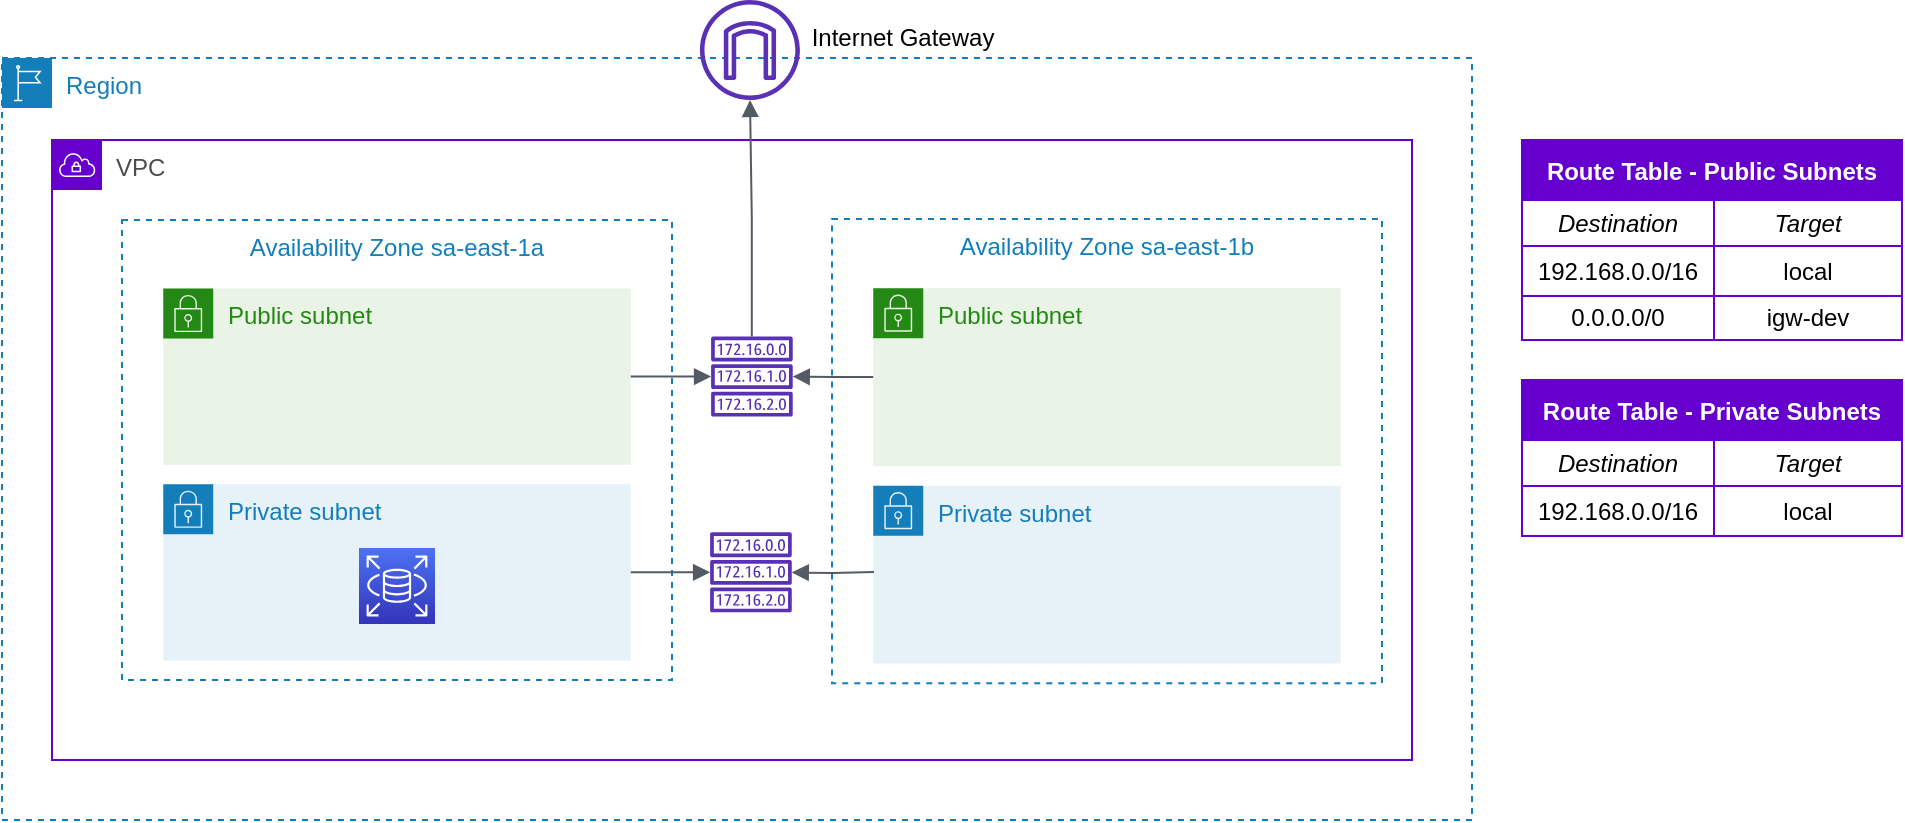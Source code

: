 <mxfile version="14.9.6" type="device"><diagram id="P8DJpKNcD8MEJkFaWDBZ" name="aws-v1"><mxGraphModel dx="1422" dy="762" grid="1" gridSize="10" guides="1" tooltips="1" connect="1" arrows="1" fold="1" page="1" pageScale="1" pageWidth="827" pageHeight="1169" math="0" shadow="0"><root><mxCell id="0"/><mxCell id="1" parent="0"/><mxCell id="OksdAoLBLOQGTql9hAvL-27" value="Region" style="points=[[0,0],[0.25,0],[0.5,0],[0.75,0],[1,0],[1,0.25],[1,0.5],[1,0.75],[1,1],[0.75,1],[0.5,1],[0.25,1],[0,1],[0,0.75],[0,0.5],[0,0.25]];outlineConnect=0;gradientColor=none;html=1;whiteSpace=wrap;fontSize=12;fontStyle=0;shape=mxgraph.aws4.group;grIcon=mxgraph.aws4.group_region;strokeColor=#147EBA;fillColor=none;verticalAlign=top;align=left;spacingLeft=30;fontColor=#147EBA;dashed=1;" parent="1" vertex="1"><mxGeometry x="40" y="99" width="735" height="381" as="geometry"/></mxCell><mxCell id="OksdAoLBLOQGTql9hAvL-5" value="VPC" style="points=[[0,0],[0.25,0],[0.5,0],[0.75,0],[1,0],[1,0.25],[1,0.5],[1,0.75],[1,1],[0.75,1],[0.5,1],[0.25,1],[0,1],[0,0.75],[0,0.5],[0,0.25]];outlineConnect=0;gradientColor=none;html=1;whiteSpace=wrap;fontSize=12;fontStyle=0;shape=mxgraph.aws4.group;grIcon=mxgraph.aws4.group_vpc;fillColor=none;verticalAlign=top;align=left;spacingLeft=30;dashed=0;strokeColor=#6600CC;fontColor=#4D4D4D;" parent="1" vertex="1"><mxGeometry x="65" y="140" width="680" height="310" as="geometry"/></mxCell><mxCell id="OksdAoLBLOQGTql9hAvL-28" value="" style="group" parent="1" vertex="1" connectable="0"><mxGeometry x="455" y="179.5" width="275" height="240.5" as="geometry"/></mxCell><mxCell id="OksdAoLBLOQGTql9hAvL-21" value="Availability Zone sa-east-1b" style="fillColor=none;strokeColor=#147EBA;dashed=1;verticalAlign=top;fontStyle=0;fontColor=#147EBA;" parent="OksdAoLBLOQGTql9hAvL-28" vertex="1"><mxGeometry width="275" height="232.118" as="geometry"/></mxCell><mxCell id="OksdAoLBLOQGTql9hAvL-22" value="Private subnet" style="points=[[0,0],[0.25,0],[0.5,0],[0.75,0],[1,0],[1,0.25],[1,0.5],[1,0.75],[1,1],[0.75,1],[0.5,1],[0.25,1],[0,1],[0,0.75],[0,0.5],[0,0.25]];outlineConnect=0;gradientColor=none;html=1;whiteSpace=wrap;fontSize=12;fontStyle=0;shape=mxgraph.aws4.group;grIcon=mxgraph.aws4.group_security_group;grStroke=0;strokeColor=#147EBA;fillColor=#E6F2F8;verticalAlign=top;align=left;spacingLeft=30;fontColor=#147EBA;dashed=0;" parent="OksdAoLBLOQGTql9hAvL-28" vertex="1"><mxGeometry x="20.625" y="133.344" width="233.75" height="88.896" as="geometry"/></mxCell><mxCell id="OksdAoLBLOQGTql9hAvL-23" value="Public subnet" style="points=[[0,0],[0.25,0],[0.5,0],[0.75,0],[1,0],[1,0.25],[1,0.5],[1,0.75],[1,1],[0.75,1],[0.5,1],[0.25,1],[0,1],[0,0.75],[0,0.5],[0,0.25]];outlineConnect=0;gradientColor=none;html=1;whiteSpace=wrap;fontSize=12;fontStyle=0;shape=mxgraph.aws4.group;grIcon=mxgraph.aws4.group_security_group;grStroke=0;strokeColor=#248814;fillColor=#E9F3E6;verticalAlign=top;align=left;spacingLeft=30;fontColor=#248814;dashed=0;" parent="OksdAoLBLOQGTql9hAvL-28" vertex="1"><mxGeometry x="20.625" y="34.571" width="233.75" height="88.896" as="geometry"/></mxCell><mxCell id="OksdAoLBLOQGTql9hAvL-29" value="" style="group" parent="1" vertex="1" connectable="0"><mxGeometry x="100" y="180" width="275" height="230" as="geometry"/></mxCell><mxCell id="OksdAoLBLOQGTql9hAvL-30" value="Availability Zone sa-east-1a" style="fillColor=none;strokeColor=#147EBA;dashed=1;verticalAlign=top;fontStyle=0;fontColor=#147EBA;" parent="OksdAoLBLOQGTql9hAvL-29" vertex="1"><mxGeometry width="275" height="230.0" as="geometry"/></mxCell><mxCell id="OksdAoLBLOQGTql9hAvL-31" value="Private subnet" style="points=[[0,0],[0.25,0],[0.5,0],[0.75,0],[1,0],[1,0.25],[1,0.5],[1,0.75],[1,1],[0.75,1],[0.5,1],[0.25,1],[0,1],[0,0.75],[0,0.5],[0,0.25]];outlineConnect=0;gradientColor=none;html=1;whiteSpace=wrap;fontSize=12;fontStyle=0;shape=mxgraph.aws4.group;grIcon=mxgraph.aws4.group_security_group;grStroke=0;strokeColor=#147EBA;fillColor=#E6F2F8;verticalAlign=top;align=left;spacingLeft=30;fontColor=#147EBA;dashed=0;" parent="OksdAoLBLOQGTql9hAvL-29" vertex="1"><mxGeometry x="20.625" y="132.128" width="233.75" height="88.085" as="geometry"/></mxCell><mxCell id="OksdAoLBLOQGTql9hAvL-32" value="Public subnet" style="points=[[0,0],[0.25,0],[0.5,0],[0.75,0],[1,0],[1,0.25],[1,0.5],[1,0.75],[1,1],[0.75,1],[0.5,1],[0.25,1],[0,1],[0,0.75],[0,0.5],[0,0.25]];outlineConnect=0;gradientColor=none;html=1;whiteSpace=wrap;fontSize=12;fontStyle=0;shape=mxgraph.aws4.group;grIcon=mxgraph.aws4.group_security_group;grStroke=0;strokeColor=#248814;fillColor=#E9F3E6;verticalAlign=top;align=left;spacingLeft=30;fontColor=#248814;dashed=0;" parent="OksdAoLBLOQGTql9hAvL-29" vertex="1"><mxGeometry x="20.625" y="34.255" width="233.75" height="88.085" as="geometry"/></mxCell><mxCell id="Ju__JLf06nx8l6dDJoIz-4" value="" style="points=[[0,0,0],[0.25,0,0],[0.5,0,0],[0.75,0,0],[1,0,0],[0,1,0],[0.25,1,0],[0.5,1,0],[0.75,1,0],[1,1,0],[0,0.25,0],[0,0.5,0],[0,0.75,0],[1,0.25,0],[1,0.5,0],[1,0.75,0]];outlineConnect=0;fontColor=#232F3E;gradientColor=#4D72F3;gradientDirection=north;fillColor=#3334B9;strokeColor=#ffffff;dashed=0;verticalLabelPosition=bottom;verticalAlign=top;align=center;html=1;fontSize=12;fontStyle=0;aspect=fixed;shape=mxgraph.aws4.resourceIcon;resIcon=mxgraph.aws4.rds;" vertex="1" parent="OksdAoLBLOQGTql9hAvL-29"><mxGeometry x="118.5" y="164" width="38" height="38" as="geometry"/></mxCell><mxCell id="OksdAoLBLOQGTql9hAvL-34" value="" style="outlineConnect=0;fontColor=#232F3E;gradientColor=none;fillColor=#5A30B5;strokeColor=none;dashed=0;verticalLabelPosition=bottom;verticalAlign=top;align=center;html=1;fontSize=12;fontStyle=0;aspect=fixed;pointerEvents=1;shape=mxgraph.aws4.internet_gateway;" parent="1" vertex="1"><mxGeometry x="388.96" y="70" width="50" height="50" as="geometry"/></mxCell><mxCell id="OksdAoLBLOQGTql9hAvL-42" value="Route Table - Public Subnets" style="shape=table;startSize=30;container=1;collapsible=0;childLayout=tableLayout;fontStyle=1;align=center;pointerEvents=1;strokeColor=#6600CC;fontColor=#FFFFFF;fillColor=#6600CC;" parent="1" vertex="1"><mxGeometry x="800" y="140" width="190" height="100" as="geometry"/></mxCell><mxCell id="OksdAoLBLOQGTql9hAvL-43" value="" style="shape=partialRectangle;html=1;whiteSpace=wrap;collapsible=0;dropTarget=0;pointerEvents=0;fillColor=none;top=0;left=0;bottom=0;right=0;points=[[0,0.5],[1,0.5]];portConstraint=eastwest;" parent="OksdAoLBLOQGTql9hAvL-42" vertex="1"><mxGeometry y="30" width="190" height="23" as="geometry"/></mxCell><mxCell id="OksdAoLBLOQGTql9hAvL-44" value="&lt;i&gt;Destination&lt;/i&gt;" style="shape=partialRectangle;html=1;whiteSpace=wrap;connectable=0;fillColor=none;top=0;left=0;bottom=0;right=0;overflow=hidden;pointerEvents=1;" parent="OksdAoLBLOQGTql9hAvL-43" vertex="1"><mxGeometry width="96" height="23" as="geometry"/></mxCell><mxCell id="OksdAoLBLOQGTql9hAvL-45" value="&lt;i&gt;Target&lt;/i&gt;" style="shape=partialRectangle;html=1;whiteSpace=wrap;connectable=0;fillColor=none;top=0;left=0;bottom=0;right=0;overflow=hidden;pointerEvents=1;" parent="OksdAoLBLOQGTql9hAvL-43" vertex="1"><mxGeometry x="96" width="94" height="23" as="geometry"/></mxCell><mxCell id="OksdAoLBLOQGTql9hAvL-47" value="" style="shape=partialRectangle;html=1;whiteSpace=wrap;collapsible=0;dropTarget=0;pointerEvents=0;fillColor=none;top=0;left=0;bottom=0;right=0;points=[[0,0.5],[1,0.5]];portConstraint=eastwest;" parent="OksdAoLBLOQGTql9hAvL-42" vertex="1"><mxGeometry y="53" width="190" height="25" as="geometry"/></mxCell><mxCell id="OksdAoLBLOQGTql9hAvL-48" value="192.168.0.0/16" style="shape=partialRectangle;html=1;whiteSpace=wrap;connectable=0;fillColor=none;top=0;left=0;bottom=0;right=0;overflow=hidden;pointerEvents=1;" parent="OksdAoLBLOQGTql9hAvL-47" vertex="1"><mxGeometry width="96" height="25" as="geometry"/></mxCell><mxCell id="OksdAoLBLOQGTql9hAvL-49" value="local" style="shape=partialRectangle;html=1;whiteSpace=wrap;connectable=0;fillColor=none;top=0;left=0;bottom=0;right=0;overflow=hidden;pointerEvents=1;" parent="OksdAoLBLOQGTql9hAvL-47" vertex="1"><mxGeometry x="96" width="94" height="25" as="geometry"/></mxCell><mxCell id="OksdAoLBLOQGTql9hAvL-51" value="" style="shape=partialRectangle;html=1;whiteSpace=wrap;collapsible=0;dropTarget=0;pointerEvents=0;fillColor=none;top=0;left=0;bottom=0;right=0;points=[[0,0.5],[1,0.5]];portConstraint=eastwest;" parent="OksdAoLBLOQGTql9hAvL-42" vertex="1"><mxGeometry y="78" width="190" height="22" as="geometry"/></mxCell><mxCell id="OksdAoLBLOQGTql9hAvL-52" value="0.0.0.0/0" style="shape=partialRectangle;html=1;whiteSpace=wrap;connectable=0;fillColor=none;top=0;left=0;bottom=0;right=0;overflow=hidden;pointerEvents=1;" parent="OksdAoLBLOQGTql9hAvL-51" vertex="1"><mxGeometry width="96" height="22" as="geometry"/></mxCell><mxCell id="OksdAoLBLOQGTql9hAvL-53" value="igw-dev" style="shape=partialRectangle;html=1;whiteSpace=wrap;connectable=0;fillColor=none;top=0;left=0;bottom=0;right=0;overflow=hidden;pointerEvents=1;" parent="OksdAoLBLOQGTql9hAvL-51" vertex="1"><mxGeometry x="96" width="94" height="22" as="geometry"/></mxCell><mxCell id="OksdAoLBLOQGTql9hAvL-55" value="Route Table - Private Subnets" style="shape=table;startSize=30;container=1;collapsible=0;childLayout=tableLayout;fontStyle=1;align=center;pointerEvents=1;strokeColor=#6600CC;fontColor=#FFFFFF;fillColor=#6600CC;" parent="1" vertex="1"><mxGeometry x="800" y="260" width="190" height="78" as="geometry"/></mxCell><mxCell id="OksdAoLBLOQGTql9hAvL-56" value="" style="shape=partialRectangle;html=1;whiteSpace=wrap;collapsible=0;dropTarget=0;pointerEvents=0;fillColor=none;top=0;left=0;bottom=0;right=0;points=[[0,0.5],[1,0.5]];portConstraint=eastwest;" parent="OksdAoLBLOQGTql9hAvL-55" vertex="1"><mxGeometry y="30" width="190" height="23" as="geometry"/></mxCell><mxCell id="OksdAoLBLOQGTql9hAvL-57" value="&lt;i&gt;Destination&lt;/i&gt;" style="shape=partialRectangle;html=1;whiteSpace=wrap;connectable=0;fillColor=none;top=0;left=0;bottom=0;right=0;overflow=hidden;pointerEvents=1;" parent="OksdAoLBLOQGTql9hAvL-56" vertex="1"><mxGeometry width="96" height="23" as="geometry"/></mxCell><mxCell id="OksdAoLBLOQGTql9hAvL-58" value="&lt;i&gt;Target&lt;/i&gt;" style="shape=partialRectangle;html=1;whiteSpace=wrap;connectable=0;fillColor=none;top=0;left=0;bottom=0;right=0;overflow=hidden;pointerEvents=1;" parent="OksdAoLBLOQGTql9hAvL-56" vertex="1"><mxGeometry x="96" width="94" height="23" as="geometry"/></mxCell><mxCell id="OksdAoLBLOQGTql9hAvL-59" value="" style="shape=partialRectangle;html=1;whiteSpace=wrap;collapsible=0;dropTarget=0;pointerEvents=0;fillColor=none;top=0;left=0;bottom=0;right=0;points=[[0,0.5],[1,0.5]];portConstraint=eastwest;" parent="OksdAoLBLOQGTql9hAvL-55" vertex="1"><mxGeometry y="53" width="190" height="25" as="geometry"/></mxCell><mxCell id="OksdAoLBLOQGTql9hAvL-60" value="192.168.0.0/16" style="shape=partialRectangle;html=1;whiteSpace=wrap;connectable=0;fillColor=none;top=0;left=0;bottom=0;right=0;overflow=hidden;pointerEvents=1;" parent="OksdAoLBLOQGTql9hAvL-59" vertex="1"><mxGeometry width="96" height="25" as="geometry"/></mxCell><mxCell id="OksdAoLBLOQGTql9hAvL-61" value="local" style="shape=partialRectangle;html=1;whiteSpace=wrap;connectable=0;fillColor=none;top=0;left=0;bottom=0;right=0;overflow=hidden;pointerEvents=1;" parent="OksdAoLBLOQGTql9hAvL-59" vertex="1"><mxGeometry x="96" width="94" height="25" as="geometry"/></mxCell><mxCell id="Ij_D2ULq-BvZ3S6Cjp2F-1" value="" style="outlineConnect=0;fontColor=#232F3E;gradientColor=none;fillColor=#5A30B5;strokeColor=none;dashed=0;verticalLabelPosition=bottom;verticalAlign=top;align=center;html=1;fontSize=12;fontStyle=0;aspect=fixed;pointerEvents=1;shape=mxgraph.aws4.route_table;" parent="1" vertex="1"><mxGeometry x="394.43" y="238.3" width="41.05" height="40" as="geometry"/></mxCell><mxCell id="Ij_D2ULq-BvZ3S6Cjp2F-3" value="" style="edgeStyle=orthogonalEdgeStyle;html=1;endArrow=block;elbow=vertical;startArrow=none;endFill=1;strokeColor=#545B64;rounded=0;exitX=1;exitY=0.5;exitDx=0;exitDy=0;" parent="1" source="OksdAoLBLOQGTql9hAvL-32" target="Ij_D2ULq-BvZ3S6Cjp2F-1" edge="1"><mxGeometry width="100" relative="1" as="geometry"><mxPoint x="325" y="250" as="sourcePoint"/><mxPoint x="425" y="250" as="targetPoint"/></mxGeometry></mxCell><mxCell id="Ij_D2ULq-BvZ3S6Cjp2F-4" value="" style="edgeStyle=orthogonalEdgeStyle;html=1;endArrow=block;elbow=vertical;startArrow=none;endFill=1;strokeColor=#545B64;rounded=0;exitX=0;exitY=0.5;exitDx=0;exitDy=0;" parent="1" source="OksdAoLBLOQGTql9hAvL-23" target="Ij_D2ULq-BvZ3S6Cjp2F-1" edge="1"><mxGeometry width="100" relative="1" as="geometry"><mxPoint x="364.375" y="251.277" as="sourcePoint"/><mxPoint x="404.057" y="251.277" as="targetPoint"/></mxGeometry></mxCell><mxCell id="Ij_D2ULq-BvZ3S6Cjp2F-6" value="" style="outlineConnect=0;fontColor=#232F3E;gradientColor=none;fillColor=#5A30B5;strokeColor=none;dashed=0;verticalLabelPosition=bottom;verticalAlign=top;align=center;html=1;fontSize=12;fontStyle=0;aspect=fixed;pointerEvents=1;shape=mxgraph.aws4.route_table;" parent="1" vertex="1"><mxGeometry x="393.95" y="336.17" width="41.05" height="40" as="geometry"/></mxCell><mxCell id="Ij_D2ULq-BvZ3S6Cjp2F-7" value="" style="edgeStyle=orthogonalEdgeStyle;html=1;endArrow=block;elbow=vertical;startArrow=none;endFill=1;strokeColor=#545B64;rounded=0;exitX=1;exitY=0.5;exitDx=0;exitDy=0;" parent="1" target="Ij_D2ULq-BvZ3S6Cjp2F-6" edge="1" source="OksdAoLBLOQGTql9hAvL-31"><mxGeometry width="100" relative="1" as="geometry"><mxPoint x="353.855" y="319.997" as="sourcePoint"/><mxPoint x="424.48" y="328.72" as="targetPoint"/></mxGeometry></mxCell><mxCell id="Ij_D2ULq-BvZ3S6Cjp2F-8" value="" style="edgeStyle=orthogonalEdgeStyle;html=1;endArrow=block;elbow=vertical;startArrow=none;endFill=1;strokeColor=#545B64;rounded=0;" parent="1" target="Ij_D2ULq-BvZ3S6Cjp2F-6" edge="1"><mxGeometry width="100" relative="1" as="geometry"><mxPoint x="476" y="356" as="sourcePoint"/><mxPoint x="403.537" y="329.997" as="targetPoint"/></mxGeometry></mxCell><mxCell id="Ij_D2ULq-BvZ3S6Cjp2F-9" value="" style="edgeStyle=orthogonalEdgeStyle;html=1;endArrow=block;elbow=vertical;startArrow=none;endFill=1;strokeColor=#545B64;rounded=0;" parent="1" source="Ij_D2ULq-BvZ3S6Cjp2F-1" target="OksdAoLBLOQGTql9hAvL-34" edge="1"><mxGeometry width="100" relative="1" as="geometry"><mxPoint x="485.625" y="250.777" as="sourcePoint"/><mxPoint x="444.893" y="251.3" as="targetPoint"/></mxGeometry></mxCell><mxCell id="Ij_D2ULq-BvZ3S6Cjp2F-10" value="Internet Gateway" style="text;html=1;align=center;verticalAlign=middle;resizable=0;points=[];autosize=1;strokeColor=none;" parent="1" vertex="1"><mxGeometry x="435" y="79" width="110" height="20" as="geometry"/></mxCell></root></mxGraphModel></diagram></mxfile>